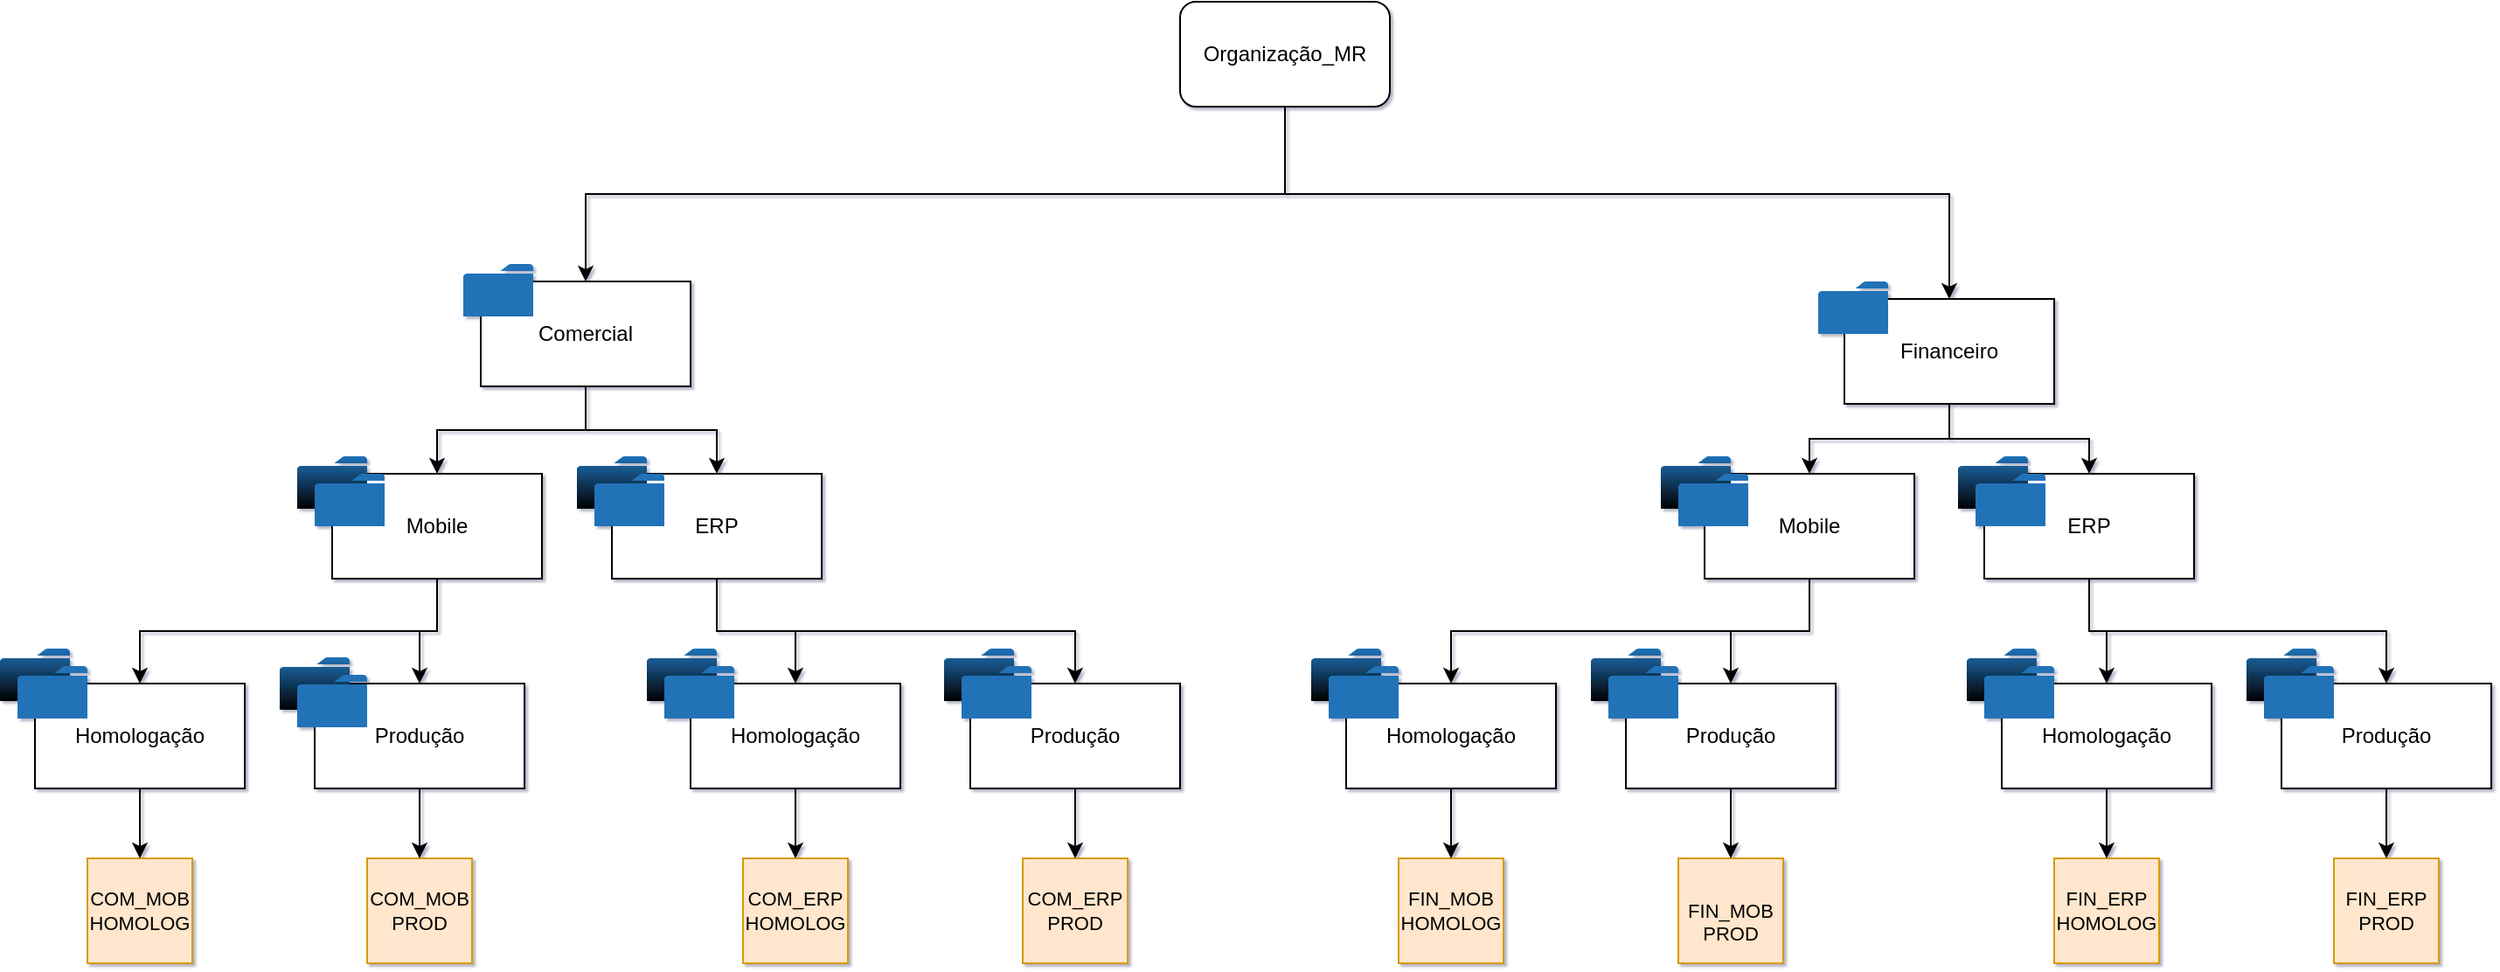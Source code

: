 <mxfile version="22.1.7" type="device" pages="2">
  <diagram name="Organização_MR" id="m24ul05NXFJ5dJRhtd3D">
    <mxGraphModel dx="1930" dy="472" grid="1" gridSize="10" guides="1" tooltips="1" connect="1" arrows="1" fold="1" page="1" pageScale="1" pageWidth="827" pageHeight="1169" background="none" math="0" shadow="1">
      <root>
        <mxCell id="0" />
        <mxCell id="1" parent="0" />
        <mxCell id="85pd6YmVLvLeTDUKKgcG-65" style="edgeStyle=orthogonalEdgeStyle;rounded=0;orthogonalLoop=1;jettySize=auto;html=1;exitX=0.5;exitY=1;exitDx=0;exitDy=0;" edge="1" parent="1" source="wjUs_u3mwewXCP6s2xi9-3" target="wjUs_u3mwewXCP6s2xi9-4">
          <mxGeometry relative="1" as="geometry" />
        </mxCell>
        <mxCell id="85pd6YmVLvLeTDUKKgcG-70" style="edgeStyle=orthogonalEdgeStyle;rounded=0;orthogonalLoop=1;jettySize=auto;html=1;exitX=0.5;exitY=1;exitDx=0;exitDy=0;" edge="1" parent="1" source="wjUs_u3mwewXCP6s2xi9-3" target="wjUs_u3mwewXCP6s2xi9-5">
          <mxGeometry relative="1" as="geometry">
            <Array as="points">
              <mxPoint x="435" y="120" />
              <mxPoint x="815" y="120" />
            </Array>
          </mxGeometry>
        </mxCell>
        <mxCell id="wjUs_u3mwewXCP6s2xi9-3" value="Organização_MR" style="rounded=1;whiteSpace=wrap;html=1;" parent="1" vertex="1">
          <mxGeometry x="375" y="10" width="120" height="60" as="geometry" />
        </mxCell>
        <mxCell id="wjUs_u3mwewXCP6s2xi9-23" style="edgeStyle=orthogonalEdgeStyle;rounded=0;orthogonalLoop=1;jettySize=auto;html=1;exitX=0.5;exitY=1;exitDx=0;exitDy=0;" parent="1" source="wjUs_u3mwewXCP6s2xi9-4" target="wjUs_u3mwewXCP6s2xi9-7" edge="1">
          <mxGeometry relative="1" as="geometry" />
        </mxCell>
        <mxCell id="wjUs_u3mwewXCP6s2xi9-26" style="edgeStyle=orthogonalEdgeStyle;rounded=0;orthogonalLoop=1;jettySize=auto;html=1;exitX=0.5;exitY=1;exitDx=0;exitDy=0;" parent="1" source="wjUs_u3mwewXCP6s2xi9-4" target="wjUs_u3mwewXCP6s2xi9-8" edge="1">
          <mxGeometry relative="1" as="geometry" />
        </mxCell>
        <mxCell id="wjUs_u3mwewXCP6s2xi9-4" value="Comercial" style="rounded=0;whiteSpace=wrap;html=1;" parent="1" vertex="1">
          <mxGeometry x="-25" y="170" width="120" height="60" as="geometry" />
        </mxCell>
        <mxCell id="wjUs_u3mwewXCP6s2xi9-27" style="edgeStyle=orthogonalEdgeStyle;rounded=0;orthogonalLoop=1;jettySize=auto;html=1;exitX=0.5;exitY=1;exitDx=0;exitDy=0;entryX=0.5;entryY=0;entryDx=0;entryDy=0;" parent="1" source="wjUs_u3mwewXCP6s2xi9-5" target="wjUs_u3mwewXCP6s2xi9-9" edge="1">
          <mxGeometry relative="1" as="geometry" />
        </mxCell>
        <mxCell id="wjUs_u3mwewXCP6s2xi9-28" style="edgeStyle=orthogonalEdgeStyle;rounded=0;orthogonalLoop=1;jettySize=auto;html=1;exitX=0.5;exitY=1;exitDx=0;exitDy=0;" parent="1" source="wjUs_u3mwewXCP6s2xi9-5" target="wjUs_u3mwewXCP6s2xi9-10" edge="1">
          <mxGeometry relative="1" as="geometry" />
        </mxCell>
        <mxCell id="wjUs_u3mwewXCP6s2xi9-5" value="Financeiro" style="rounded=0;whiteSpace=wrap;html=1;" parent="1" vertex="1">
          <mxGeometry x="755" y="180" width="120" height="60" as="geometry" />
        </mxCell>
        <mxCell id="85pd6YmVLvLeTDUKKgcG-79" style="edgeStyle=orthogonalEdgeStyle;rounded=0;orthogonalLoop=1;jettySize=auto;html=1;exitX=0.5;exitY=1;exitDx=0;exitDy=0;" edge="1" parent="1" source="wjUs_u3mwewXCP6s2xi9-7" target="85pd6YmVLvLeTDUKKgcG-56">
          <mxGeometry relative="1" as="geometry" />
        </mxCell>
        <mxCell id="85pd6YmVLvLeTDUKKgcG-80" style="edgeStyle=orthogonalEdgeStyle;rounded=0;orthogonalLoop=1;jettySize=auto;html=1;exitX=0.5;exitY=1;exitDx=0;exitDy=0;" edge="1" parent="1" source="wjUs_u3mwewXCP6s2xi9-7" target="85pd6YmVLvLeTDUKKgcG-57">
          <mxGeometry relative="1" as="geometry" />
        </mxCell>
        <mxCell id="wjUs_u3mwewXCP6s2xi9-7" value="Mobile" style="rounded=0;whiteSpace=wrap;html=1;" parent="1" vertex="1">
          <mxGeometry x="-110" y="280" width="120" height="60" as="geometry" />
        </mxCell>
        <mxCell id="85pd6YmVLvLeTDUKKgcG-81" style="edgeStyle=orthogonalEdgeStyle;rounded=0;orthogonalLoop=1;jettySize=auto;html=1;exitX=0.5;exitY=1;exitDx=0;exitDy=0;entryX=0.5;entryY=0;entryDx=0;entryDy=0;" edge="1" parent="1" source="wjUs_u3mwewXCP6s2xi9-8" target="85pd6YmVLvLeTDUKKgcG-63">
          <mxGeometry relative="1" as="geometry" />
        </mxCell>
        <mxCell id="85pd6YmVLvLeTDUKKgcG-82" style="edgeStyle=orthogonalEdgeStyle;rounded=0;orthogonalLoop=1;jettySize=auto;html=1;exitX=0.5;exitY=1;exitDx=0;exitDy=0;" edge="1" parent="1" source="wjUs_u3mwewXCP6s2xi9-8" target="85pd6YmVLvLeTDUKKgcG-62">
          <mxGeometry relative="1" as="geometry" />
        </mxCell>
        <mxCell id="wjUs_u3mwewXCP6s2xi9-8" value="ERP" style="rounded=0;whiteSpace=wrap;html=1;" parent="1" vertex="1">
          <mxGeometry x="50" y="280" width="120" height="60" as="geometry" />
        </mxCell>
        <mxCell id="85pd6YmVLvLeTDUKKgcG-71" style="edgeStyle=orthogonalEdgeStyle;rounded=0;orthogonalLoop=1;jettySize=auto;html=1;exitX=0.5;exitY=1;exitDx=0;exitDy=0;entryX=0.5;entryY=0;entryDx=0;entryDy=0;" edge="1" parent="1" source="wjUs_u3mwewXCP6s2xi9-9" target="85pd6YmVLvLeTDUKKgcG-66">
          <mxGeometry relative="1" as="geometry" />
        </mxCell>
        <mxCell id="85pd6YmVLvLeTDUKKgcG-72" style="edgeStyle=orthogonalEdgeStyle;rounded=0;orthogonalLoop=1;jettySize=auto;html=1;exitX=0.5;exitY=1;exitDx=0;exitDy=0;" edge="1" parent="1" source="wjUs_u3mwewXCP6s2xi9-9" target="85pd6YmVLvLeTDUKKgcG-67">
          <mxGeometry relative="1" as="geometry" />
        </mxCell>
        <mxCell id="wjUs_u3mwewXCP6s2xi9-9" value="Mobile" style="rounded=0;whiteSpace=wrap;html=1;" parent="1" vertex="1">
          <mxGeometry x="675" y="280" width="120" height="60" as="geometry" />
        </mxCell>
        <mxCell id="85pd6YmVLvLeTDUKKgcG-73" style="edgeStyle=orthogonalEdgeStyle;rounded=0;orthogonalLoop=1;jettySize=auto;html=1;exitX=0.5;exitY=1;exitDx=0;exitDy=0;" edge="1" parent="1" source="wjUs_u3mwewXCP6s2xi9-10" target="85pd6YmVLvLeTDUKKgcG-69">
          <mxGeometry relative="1" as="geometry" />
        </mxCell>
        <mxCell id="85pd6YmVLvLeTDUKKgcG-74" style="edgeStyle=orthogonalEdgeStyle;rounded=0;orthogonalLoop=1;jettySize=auto;html=1;exitX=0.5;exitY=1;exitDx=0;exitDy=0;entryX=0.5;entryY=0;entryDx=0;entryDy=0;" edge="1" parent="1" source="wjUs_u3mwewXCP6s2xi9-10" target="85pd6YmVLvLeTDUKKgcG-68">
          <mxGeometry relative="1" as="geometry" />
        </mxCell>
        <mxCell id="wjUs_u3mwewXCP6s2xi9-10" value="ERP" style="rounded=0;whiteSpace=wrap;html=1;" parent="1" vertex="1">
          <mxGeometry x="835" y="280" width="120" height="60" as="geometry" />
        </mxCell>
        <mxCell id="wjUs_u3mwewXCP6s2xi9-11" value="COM_MOB&lt;br style=&quot;font-size: 11px;&quot;&gt;HOMOLOG" style="whiteSpace=wrap;html=1;aspect=fixed;fontSize=11;labelBackgroundColor=none;fillColor=#ffe6cc;strokeColor=#d79b00;" parent="1" vertex="1">
          <mxGeometry x="-250" y="500" width="60" height="60" as="geometry" />
        </mxCell>
        <mxCell id="wjUs_u3mwewXCP6s2xi9-13" value="COM_MOB&lt;br style=&quot;font-size: 11px;&quot;&gt;PROD" style="whiteSpace=wrap;html=1;aspect=fixed;fontSize=11;labelBackgroundColor=none;fillColor=#ffe6cc;strokeColor=#d79b00;" parent="1" vertex="1">
          <mxGeometry x="-90" y="500" width="60" height="60" as="geometry" />
        </mxCell>
        <mxCell id="wjUs_u3mwewXCP6s2xi9-14" value="COM_ERP&lt;br style=&quot;font-size: 11px;&quot;&gt;HOMOLOG" style="whiteSpace=wrap;html=1;aspect=fixed;fontSize=11;labelBackgroundColor=none;fillColor=#ffe6cc;strokeColor=#d79b00;" parent="1" vertex="1">
          <mxGeometry x="125" y="500" width="60" height="60" as="geometry" />
        </mxCell>
        <mxCell id="wjUs_u3mwewXCP6s2xi9-15" value="COM_ERP&lt;br style=&quot;font-size: 11px;&quot;&gt;PROD" style="whiteSpace=wrap;html=1;aspect=fixed;fontSize=11;labelBackgroundColor=none;fillColor=#ffe6cc;strokeColor=#d79b00;" parent="1" vertex="1">
          <mxGeometry x="285" y="500" width="60" height="60" as="geometry" />
        </mxCell>
        <mxCell id="wjUs_u3mwewXCP6s2xi9-16" value="FIN_MOB&lt;br&gt;HOMOLOG" style="whiteSpace=wrap;html=1;aspect=fixed;fontSize=11;labelBackgroundColor=none;fillColor=#ffe6cc;strokeColor=#d79b00;" parent="1" vertex="1">
          <mxGeometry x="500" y="500" width="60" height="60" as="geometry" />
        </mxCell>
        <mxCell id="wjUs_u3mwewXCP6s2xi9-17" value="&lt;br&gt;&lt;span style=&quot;font-family: Helvetica; font-size: 11px; font-style: normal; font-variant-ligatures: normal; font-variant-caps: normal; font-weight: 400; letter-spacing: normal; orphans: 2; text-align: center; text-indent: 0px; text-transform: none; widows: 2; word-spacing: 0px; -webkit-text-stroke-width: 0px; text-decoration-thickness: initial; text-decoration-style: initial; text-decoration-color: initial; float: none; display: inline !important;&quot;&gt;FIN_MOB&lt;/span&gt;&lt;br style=&quot;border-color: var(--border-color); font-family: Helvetica; font-size: 11px; font-style: normal; font-variant-ligatures: normal; font-variant-caps: normal; font-weight: 400; letter-spacing: normal; orphans: 2; text-align: center; text-indent: 0px; text-transform: none; widows: 2; word-spacing: 0px; -webkit-text-stroke-width: 0px; text-decoration-thickness: initial; text-decoration-style: initial; text-decoration-color: initial;&quot;&gt;&lt;span style=&quot;font-family: Helvetica; font-size: 11px; font-style: normal; font-variant-ligatures: normal; font-variant-caps: normal; font-weight: 400; letter-spacing: normal; orphans: 2; text-align: center; text-indent: 0px; text-transform: none; widows: 2; word-spacing: 0px; -webkit-text-stroke-width: 0px; text-decoration-thickness: initial; text-decoration-style: initial; text-decoration-color: initial; float: none; display: inline !important;&quot;&gt;PROD&lt;/span&gt;&lt;br&gt;" style="whiteSpace=wrap;html=1;aspect=fixed;fontSize=11;labelBackgroundColor=none;fillColor=#ffe6cc;strokeColor=#d79b00;" parent="1" vertex="1">
          <mxGeometry x="660" y="500" width="60" height="60" as="geometry" />
        </mxCell>
        <mxCell id="wjUs_u3mwewXCP6s2xi9-18" value="FIN_ERP&lt;br&gt;HOMOLOG" style="whiteSpace=wrap;html=1;aspect=fixed;fontSize=11;labelBackgroundColor=none;fillColor=#ffe6cc;strokeColor=#d79b00;" parent="1" vertex="1">
          <mxGeometry x="875" y="500" width="60" height="60" as="geometry" />
        </mxCell>
        <mxCell id="wjUs_u3mwewXCP6s2xi9-19" value="FIN_ERP&lt;br&gt;PROD" style="whiteSpace=wrap;html=1;aspect=fixed;fontSize=11;labelBackgroundColor=none;fillColor=#ffe6cc;strokeColor=#d79b00;" parent="1" vertex="1">
          <mxGeometry x="1035" y="500" width="60" height="60" as="geometry" />
        </mxCell>
        <mxCell id="wjUs_u3mwewXCP6s2xi9-38" value="" style="sketch=0;pointerEvents=1;shadow=0;dashed=0;html=1;strokeColor=none;labelPosition=center;verticalLabelPosition=bottom;verticalAlign=top;outlineConnect=0;align=center;shape=mxgraph.office.concepts.folder;fillColor=#2072B8;" parent="1" vertex="1">
          <mxGeometry x="-35" y="160" width="40" height="30" as="geometry" />
        </mxCell>
        <mxCell id="wjUs_u3mwewXCP6s2xi9-39" value="" style="sketch=0;pointerEvents=1;shadow=0;dashed=0;html=1;strokeColor=none;labelPosition=center;verticalLabelPosition=bottom;verticalAlign=top;outlineConnect=0;align=center;shape=mxgraph.office.concepts.folder;fillColor=#2072B8;" parent="1" vertex="1">
          <mxGeometry x="740" y="170" width="40" height="30" as="geometry" />
        </mxCell>
        <mxCell id="wjUs_u3mwewXCP6s2xi9-40" value="" style="sketch=0;pointerEvents=1;shadow=0;dashed=0;html=1;strokeColor=none;labelPosition=center;verticalLabelPosition=bottom;verticalAlign=top;outlineConnect=0;align=center;shape=mxgraph.office.concepts.folder;fillColor=#2072B8;gradientColor=default;" parent="1" vertex="1">
          <mxGeometry x="-130" y="270" width="40" height="30" as="geometry" />
        </mxCell>
        <mxCell id="wjUs_u3mwewXCP6s2xi9-41" value="" style="sketch=0;pointerEvents=1;shadow=0;dashed=0;html=1;strokeColor=none;labelPosition=center;verticalLabelPosition=bottom;verticalAlign=top;outlineConnect=0;align=center;shape=mxgraph.office.concepts.folder;fillColor=#2072B8;" parent="1" vertex="1">
          <mxGeometry x="-120" y="280" width="40" height="30" as="geometry" />
        </mxCell>
        <mxCell id="wjUs_u3mwewXCP6s2xi9-42" value="" style="sketch=0;pointerEvents=1;shadow=0;dashed=0;html=1;strokeColor=none;labelPosition=center;verticalLabelPosition=bottom;verticalAlign=top;outlineConnect=0;align=center;shape=mxgraph.office.concepts.folder;fillColor=#2072B8;gradientColor=default;" parent="1" vertex="1">
          <mxGeometry x="30" y="270" width="40" height="30" as="geometry" />
        </mxCell>
        <mxCell id="wjUs_u3mwewXCP6s2xi9-43" value="" style="sketch=0;pointerEvents=1;shadow=0;dashed=0;html=1;strokeColor=none;labelPosition=center;verticalLabelPosition=bottom;verticalAlign=top;outlineConnect=0;align=center;shape=mxgraph.office.concepts.folder;fillColor=#2072B8;gradientColor=none;" parent="1" vertex="1">
          <mxGeometry x="40" y="280" width="40" height="30" as="geometry" />
        </mxCell>
        <mxCell id="wjUs_u3mwewXCP6s2xi9-44" value="" style="sketch=0;pointerEvents=1;shadow=0;dashed=0;html=1;strokeColor=none;labelPosition=center;verticalLabelPosition=bottom;verticalAlign=top;outlineConnect=0;align=center;shape=mxgraph.office.concepts.folder;fillColor=#2072B8;gradientColor=default;" parent="1" vertex="1">
          <mxGeometry x="650" y="270" width="40" height="30" as="geometry" />
        </mxCell>
        <mxCell id="wjUs_u3mwewXCP6s2xi9-45" value="" style="sketch=0;pointerEvents=1;shadow=0;dashed=0;html=1;strokeColor=none;labelPosition=center;verticalLabelPosition=bottom;verticalAlign=top;outlineConnect=0;align=center;shape=mxgraph.office.concepts.folder;fillColor=#2072B8;gradientColor=none;" parent="1" vertex="1">
          <mxGeometry x="660" y="280" width="40" height="30" as="geometry" />
        </mxCell>
        <mxCell id="wjUs_u3mwewXCP6s2xi9-46" value="" style="sketch=0;pointerEvents=1;shadow=0;dashed=0;html=1;strokeColor=none;labelPosition=center;verticalLabelPosition=bottom;verticalAlign=top;outlineConnect=0;align=center;shape=mxgraph.office.concepts.folder;fillColor=#2072B8;gradientColor=default;" parent="1" vertex="1">
          <mxGeometry x="820" y="270" width="40" height="30" as="geometry" />
        </mxCell>
        <mxCell id="wjUs_u3mwewXCP6s2xi9-47" value="" style="sketch=0;pointerEvents=1;shadow=0;dashed=0;html=1;strokeColor=none;labelPosition=center;verticalLabelPosition=bottom;verticalAlign=top;outlineConnect=0;align=center;shape=mxgraph.office.concepts.folder;fillColor=#2072B8;" parent="1" vertex="1">
          <mxGeometry x="830" y="280" width="40" height="30" as="geometry" />
        </mxCell>
        <mxCell id="85pd6YmVLvLeTDUKKgcG-83" style="edgeStyle=orthogonalEdgeStyle;rounded=0;orthogonalLoop=1;jettySize=auto;html=1;exitX=0.5;exitY=1;exitDx=0;exitDy=0;entryX=0.5;entryY=0;entryDx=0;entryDy=0;" edge="1" parent="1" source="85pd6YmVLvLeTDUKKgcG-56" target="wjUs_u3mwewXCP6s2xi9-11">
          <mxGeometry relative="1" as="geometry" />
        </mxCell>
        <mxCell id="85pd6YmVLvLeTDUKKgcG-56" value="Homologação" style="rounded=0;whiteSpace=wrap;html=1;" vertex="1" parent="1">
          <mxGeometry x="-280" y="400" width="120" height="60" as="geometry" />
        </mxCell>
        <mxCell id="85pd6YmVLvLeTDUKKgcG-84" style="edgeStyle=orthogonalEdgeStyle;rounded=0;orthogonalLoop=1;jettySize=auto;html=1;exitX=0.5;exitY=1;exitDx=0;exitDy=0;" edge="1" parent="1" source="85pd6YmVLvLeTDUKKgcG-57" target="wjUs_u3mwewXCP6s2xi9-13">
          <mxGeometry relative="1" as="geometry" />
        </mxCell>
        <mxCell id="85pd6YmVLvLeTDUKKgcG-57" value="Produção" style="rounded=0;whiteSpace=wrap;html=1;" vertex="1" parent="1">
          <mxGeometry x="-120" y="400" width="120" height="60" as="geometry" />
        </mxCell>
        <mxCell id="85pd6YmVLvLeTDUKKgcG-85" style="edgeStyle=orthogonalEdgeStyle;rounded=0;orthogonalLoop=1;jettySize=auto;html=1;exitX=0.5;exitY=1;exitDx=0;exitDy=0;" edge="1" parent="1" source="85pd6YmVLvLeTDUKKgcG-62" target="wjUs_u3mwewXCP6s2xi9-14">
          <mxGeometry relative="1" as="geometry" />
        </mxCell>
        <mxCell id="85pd6YmVLvLeTDUKKgcG-62" value="Homologação" style="rounded=0;whiteSpace=wrap;html=1;" vertex="1" parent="1">
          <mxGeometry x="95" y="400" width="120" height="60" as="geometry" />
        </mxCell>
        <mxCell id="85pd6YmVLvLeTDUKKgcG-86" style="edgeStyle=orthogonalEdgeStyle;rounded=0;orthogonalLoop=1;jettySize=auto;html=1;exitX=0.5;exitY=1;exitDx=0;exitDy=0;" edge="1" parent="1" source="85pd6YmVLvLeTDUKKgcG-63" target="wjUs_u3mwewXCP6s2xi9-15">
          <mxGeometry relative="1" as="geometry" />
        </mxCell>
        <mxCell id="85pd6YmVLvLeTDUKKgcG-63" value="Produção" style="rounded=0;whiteSpace=wrap;html=1;" vertex="1" parent="1">
          <mxGeometry x="255" y="400" width="120" height="60" as="geometry" />
        </mxCell>
        <mxCell id="85pd6YmVLvLeTDUKKgcG-78" style="edgeStyle=orthogonalEdgeStyle;rounded=0;orthogonalLoop=1;jettySize=auto;html=1;exitX=0.5;exitY=1;exitDx=0;exitDy=0;entryX=0.5;entryY=0;entryDx=0;entryDy=0;" edge="1" parent="1" source="85pd6YmVLvLeTDUKKgcG-66" target="wjUs_u3mwewXCP6s2xi9-16">
          <mxGeometry relative="1" as="geometry" />
        </mxCell>
        <mxCell id="85pd6YmVLvLeTDUKKgcG-66" value="Homologação" style="rounded=0;whiteSpace=wrap;html=1;" vertex="1" parent="1">
          <mxGeometry x="470" y="400" width="120" height="60" as="geometry" />
        </mxCell>
        <mxCell id="85pd6YmVLvLeTDUKKgcG-77" style="edgeStyle=orthogonalEdgeStyle;rounded=0;orthogonalLoop=1;jettySize=auto;html=1;exitX=0.5;exitY=1;exitDx=0;exitDy=0;" edge="1" parent="1" source="85pd6YmVLvLeTDUKKgcG-67" target="wjUs_u3mwewXCP6s2xi9-17">
          <mxGeometry relative="1" as="geometry" />
        </mxCell>
        <mxCell id="85pd6YmVLvLeTDUKKgcG-67" value="Produção" style="rounded=0;whiteSpace=wrap;html=1;" vertex="1" parent="1">
          <mxGeometry x="630" y="400" width="120" height="60" as="geometry" />
        </mxCell>
        <mxCell id="85pd6YmVLvLeTDUKKgcG-75" style="edgeStyle=orthogonalEdgeStyle;rounded=0;orthogonalLoop=1;jettySize=auto;html=1;exitX=0.5;exitY=1;exitDx=0;exitDy=0;" edge="1" parent="1" source="85pd6YmVLvLeTDUKKgcG-68" target="wjUs_u3mwewXCP6s2xi9-18">
          <mxGeometry relative="1" as="geometry" />
        </mxCell>
        <mxCell id="85pd6YmVLvLeTDUKKgcG-68" value="Homologação" style="rounded=0;whiteSpace=wrap;html=1;" vertex="1" parent="1">
          <mxGeometry x="845" y="400" width="120" height="60" as="geometry" />
        </mxCell>
        <mxCell id="85pd6YmVLvLeTDUKKgcG-76" style="edgeStyle=orthogonalEdgeStyle;rounded=0;orthogonalLoop=1;jettySize=auto;html=1;exitX=0.5;exitY=1;exitDx=0;exitDy=0;" edge="1" parent="1" source="85pd6YmVLvLeTDUKKgcG-69" target="wjUs_u3mwewXCP6s2xi9-19">
          <mxGeometry relative="1" as="geometry" />
        </mxCell>
        <mxCell id="85pd6YmVLvLeTDUKKgcG-69" value="Produção" style="rounded=0;whiteSpace=wrap;html=1;" vertex="1" parent="1">
          <mxGeometry x="1005" y="400" width="120" height="60" as="geometry" />
        </mxCell>
        <mxCell id="85pd6YmVLvLeTDUKKgcG-87" value="" style="sketch=0;pointerEvents=1;shadow=0;dashed=0;html=1;strokeColor=none;labelPosition=center;verticalLabelPosition=bottom;verticalAlign=top;outlineConnect=0;align=center;shape=mxgraph.office.concepts.folder;fillColor=#2072B8;gradientColor=default;" vertex="1" parent="1">
          <mxGeometry x="-300" y="380" width="40" height="30" as="geometry" />
        </mxCell>
        <mxCell id="85pd6YmVLvLeTDUKKgcG-88" value="" style="sketch=0;pointerEvents=1;shadow=0;dashed=0;html=1;strokeColor=none;labelPosition=center;verticalLabelPosition=bottom;verticalAlign=top;outlineConnect=0;align=center;shape=mxgraph.office.concepts.folder;fillColor=#2072B8;" vertex="1" parent="1">
          <mxGeometry x="-290" y="390" width="40" height="30" as="geometry" />
        </mxCell>
        <mxCell id="85pd6YmVLvLeTDUKKgcG-89" value="" style="sketch=0;pointerEvents=1;shadow=0;dashed=0;html=1;strokeColor=none;labelPosition=center;verticalLabelPosition=bottom;verticalAlign=top;outlineConnect=0;align=center;shape=mxgraph.office.concepts.folder;fillColor=#2072B8;gradientColor=default;" vertex="1" parent="1">
          <mxGeometry x="-140" y="385" width="40" height="30" as="geometry" />
        </mxCell>
        <mxCell id="85pd6YmVLvLeTDUKKgcG-90" value="" style="sketch=0;pointerEvents=1;shadow=0;dashed=0;html=1;strokeColor=none;labelPosition=center;verticalLabelPosition=bottom;verticalAlign=top;outlineConnect=0;align=center;shape=mxgraph.office.concepts.folder;fillColor=#2072B8;" vertex="1" parent="1">
          <mxGeometry x="-130" y="395" width="40" height="30" as="geometry" />
        </mxCell>
        <mxCell id="85pd6YmVLvLeTDUKKgcG-91" value="" style="sketch=0;pointerEvents=1;shadow=0;dashed=0;html=1;strokeColor=none;labelPosition=center;verticalLabelPosition=bottom;verticalAlign=top;outlineConnect=0;align=center;shape=mxgraph.office.concepts.folder;fillColor=#2072B8;gradientColor=default;" vertex="1" parent="1">
          <mxGeometry x="70" y="380" width="40" height="30" as="geometry" />
        </mxCell>
        <mxCell id="85pd6YmVLvLeTDUKKgcG-92" value="" style="sketch=0;pointerEvents=1;shadow=0;dashed=0;html=1;strokeColor=none;labelPosition=center;verticalLabelPosition=bottom;verticalAlign=top;outlineConnect=0;align=center;shape=mxgraph.office.concepts.folder;fillColor=#2072B8;" vertex="1" parent="1">
          <mxGeometry x="80" y="390" width="40" height="30" as="geometry" />
        </mxCell>
        <mxCell id="85pd6YmVLvLeTDUKKgcG-93" value="" style="sketch=0;pointerEvents=1;shadow=0;dashed=0;html=1;strokeColor=none;labelPosition=center;verticalLabelPosition=bottom;verticalAlign=top;outlineConnect=0;align=center;shape=mxgraph.office.concepts.folder;fillColor=#2072B8;gradientColor=default;" vertex="1" parent="1">
          <mxGeometry x="240" y="380" width="40" height="30" as="geometry" />
        </mxCell>
        <mxCell id="85pd6YmVLvLeTDUKKgcG-94" value="" style="sketch=0;pointerEvents=1;shadow=0;dashed=0;html=1;strokeColor=none;labelPosition=center;verticalLabelPosition=bottom;verticalAlign=top;outlineConnect=0;align=center;shape=mxgraph.office.concepts.folder;fillColor=#2072B8;" vertex="1" parent="1">
          <mxGeometry x="250" y="390" width="40" height="30" as="geometry" />
        </mxCell>
        <mxCell id="85pd6YmVLvLeTDUKKgcG-99" value="" style="sketch=0;pointerEvents=1;shadow=0;dashed=0;html=1;strokeColor=none;labelPosition=center;verticalLabelPosition=bottom;verticalAlign=top;outlineConnect=0;align=center;shape=mxgraph.office.concepts.folder;fillColor=#2072B8;gradientColor=default;" vertex="1" parent="1">
          <mxGeometry x="450" y="380" width="40" height="30" as="geometry" />
        </mxCell>
        <mxCell id="85pd6YmVLvLeTDUKKgcG-100" value="" style="sketch=0;pointerEvents=1;shadow=0;dashed=0;html=1;strokeColor=none;labelPosition=center;verticalLabelPosition=bottom;verticalAlign=top;outlineConnect=0;align=center;shape=mxgraph.office.concepts.folder;fillColor=#2072B8;" vertex="1" parent="1">
          <mxGeometry x="460" y="390" width="40" height="30" as="geometry" />
        </mxCell>
        <mxCell id="85pd6YmVLvLeTDUKKgcG-101" value="" style="sketch=0;pointerEvents=1;shadow=0;dashed=0;html=1;strokeColor=none;labelPosition=center;verticalLabelPosition=bottom;verticalAlign=top;outlineConnect=0;align=center;shape=mxgraph.office.concepts.folder;fillColor=#2072B8;gradientColor=default;" vertex="1" parent="1">
          <mxGeometry x="610" y="380" width="40" height="30" as="geometry" />
        </mxCell>
        <mxCell id="85pd6YmVLvLeTDUKKgcG-102" value="" style="sketch=0;pointerEvents=1;shadow=0;dashed=0;html=1;strokeColor=none;labelPosition=center;verticalLabelPosition=bottom;verticalAlign=top;outlineConnect=0;align=center;shape=mxgraph.office.concepts.folder;fillColor=#2072B8;" vertex="1" parent="1">
          <mxGeometry x="620" y="390" width="40" height="30" as="geometry" />
        </mxCell>
        <mxCell id="85pd6YmVLvLeTDUKKgcG-103" value="" style="sketch=0;pointerEvents=1;shadow=0;dashed=0;html=1;strokeColor=none;labelPosition=center;verticalLabelPosition=bottom;verticalAlign=top;outlineConnect=0;align=center;shape=mxgraph.office.concepts.folder;fillColor=#2072B8;gradientColor=default;" vertex="1" parent="1">
          <mxGeometry x="825" y="380" width="40" height="30" as="geometry" />
        </mxCell>
        <mxCell id="85pd6YmVLvLeTDUKKgcG-104" value="" style="sketch=0;pointerEvents=1;shadow=0;dashed=0;html=1;strokeColor=none;labelPosition=center;verticalLabelPosition=bottom;verticalAlign=top;outlineConnect=0;align=center;shape=mxgraph.office.concepts.folder;fillColor=#2072B8;" vertex="1" parent="1">
          <mxGeometry x="835" y="390" width="40" height="30" as="geometry" />
        </mxCell>
        <mxCell id="85pd6YmVLvLeTDUKKgcG-105" value="" style="sketch=0;pointerEvents=1;shadow=0;dashed=0;html=1;strokeColor=none;labelPosition=center;verticalLabelPosition=bottom;verticalAlign=top;outlineConnect=0;align=center;shape=mxgraph.office.concepts.folder;fillColor=#2072B8;gradientColor=default;" vertex="1" parent="1">
          <mxGeometry x="985" y="380" width="40" height="30" as="geometry" />
        </mxCell>
        <mxCell id="85pd6YmVLvLeTDUKKgcG-106" value="" style="sketch=0;pointerEvents=1;shadow=0;dashed=0;html=1;strokeColor=none;labelPosition=center;verticalLabelPosition=bottom;verticalAlign=top;outlineConnect=0;align=center;shape=mxgraph.office.concepts.folder;fillColor=#2072B8;" vertex="1" parent="1">
          <mxGeometry x="995" y="390" width="40" height="30" as="geometry" />
        </mxCell>
      </root>
    </mxGraphModel>
  </diagram>
  <diagram id="eV58hmzFnuofk8N-VPoM" name="Organização_Grupos">
    <mxGraphModel dx="1103" dy="472" grid="1" gridSize="10" guides="1" tooltips="1" connect="1" arrows="1" fold="1" page="1" pageScale="1" pageWidth="827" pageHeight="1169" math="0" shadow="0">
      <root>
        <mxCell id="0" />
        <mxCell id="1" parent="0" />
        <mxCell id="7Gej1M2fv9DKwfQSvga3-62" style="edgeStyle=orthogonalEdgeStyle;rounded=0;orthogonalLoop=1;jettySize=auto;html=1;exitX=0.5;exitY=1;exitDx=0;exitDy=0;entryX=0.5;entryY=0;entryDx=0;entryDy=0;" edge="1" parent="1" source="7Gej1M2fv9DKwfQSvga3-1" target="7Gej1M2fv9DKwfQSvga3-53">
          <mxGeometry relative="1" as="geometry" />
        </mxCell>
        <mxCell id="7Gej1M2fv9DKwfQSvga3-1" value="Organização_MR" style="rounded=1;whiteSpace=wrap;html=1;" vertex="1" parent="1">
          <mxGeometry x="380" y="20" width="120" height="60" as="geometry" />
        </mxCell>
        <mxCell id="7Gej1M2fv9DKwfQSvga3-49" style="edgeStyle=orthogonalEdgeStyle;rounded=0;orthogonalLoop=1;jettySize=auto;html=1;exitX=0.5;exitY=1;exitDx=0;exitDy=0;" edge="1" parent="1" source="7Gej1M2fv9DKwfQSvga3-2" target="7Gej1M2fv9DKwfQSvga3-31">
          <mxGeometry relative="1" as="geometry" />
        </mxCell>
        <mxCell id="7Gej1M2fv9DKwfQSvga3-2" value="Financeiro" style="rounded=0;whiteSpace=wrap;html=1;" vertex="1" parent="1">
          <mxGeometry x="110" y="240" width="120" height="60" as="geometry" />
        </mxCell>
        <mxCell id="7Gej1M2fv9DKwfQSvga3-51" style="edgeStyle=orthogonalEdgeStyle;rounded=0;orthogonalLoop=1;jettySize=auto;html=1;exitX=0.5;exitY=1;exitDx=0;exitDy=0;entryX=0.5;entryY=0;entryDx=0;entryDy=0;" edge="1" parent="1" source="7Gej1M2fv9DKwfQSvga3-3" target="7Gej1M2fv9DKwfQSvga3-33">
          <mxGeometry relative="1" as="geometry" />
        </mxCell>
        <mxCell id="7Gej1M2fv9DKwfQSvga3-3" value="Comercial" style="rounded=0;whiteSpace=wrap;html=1;" vertex="1" parent="1">
          <mxGeometry x="460" y="240" width="120" height="60" as="geometry" />
        </mxCell>
        <mxCell id="7Gej1M2fv9DKwfQSvga3-50" style="edgeStyle=orthogonalEdgeStyle;rounded=0;orthogonalLoop=1;jettySize=auto;html=1;exitX=0.5;exitY=1;exitDx=0;exitDy=0;entryX=0.5;entryY=0;entryDx=0;entryDy=0;" edge="1" parent="1" source="7Gej1M2fv9DKwfQSvga3-4" target="7Gej1M2fv9DKwfQSvga3-32">
          <mxGeometry relative="1" as="geometry" />
        </mxCell>
        <mxCell id="7Gej1M2fv9DKwfQSvga3-4" value="DevOps" style="rounded=0;whiteSpace=wrap;html=1;" vertex="1" parent="1">
          <mxGeometry x="290" y="240" width="120" height="60" as="geometry" />
        </mxCell>
        <mxCell id="7Gej1M2fv9DKwfQSvga3-52" style="edgeStyle=orthogonalEdgeStyle;rounded=0;orthogonalLoop=1;jettySize=auto;html=1;exitX=0.5;exitY=1;exitDx=0;exitDy=0;entryX=0.5;entryY=0;entryDx=0;entryDy=0;" edge="1" parent="1" source="7Gej1M2fv9DKwfQSvga3-5" target="7Gej1M2fv9DKwfQSvga3-34">
          <mxGeometry relative="1" as="geometry" />
        </mxCell>
        <mxCell id="7Gej1M2fv9DKwfQSvga3-5" value="Marketing" style="rounded=0;whiteSpace=wrap;html=1;" vertex="1" parent="1">
          <mxGeometry x="620" y="240" width="120" height="60" as="geometry" />
        </mxCell>
        <mxCell id="7Gej1M2fv9DKwfQSvga3-8" value="" style="sketch=0;outlineConnect=0;fontColor=#232F3E;gradientColor=none;strokeColor=#232F3E;fillColor=#ffffff;dashed=0;verticalLabelPosition=bottom;verticalAlign=top;align=center;html=1;fontSize=12;fontStyle=0;aspect=fixed;shape=mxgraph.aws4.resourceIcon;resIcon=mxgraph.aws4.users;" vertex="1" parent="1">
          <mxGeometry x="260" y="220" width="60" height="60" as="geometry" />
        </mxCell>
        <mxCell id="7Gej1M2fv9DKwfQSvga3-9" value="" style="sketch=0;outlineConnect=0;fontColor=#232F3E;gradientColor=none;strokeColor=#232F3E;fillColor=#ffffff;dashed=0;verticalLabelPosition=bottom;verticalAlign=top;align=center;html=1;fontSize=12;fontStyle=0;aspect=fixed;shape=mxgraph.aws4.resourceIcon;resIcon=mxgraph.aws4.users;" vertex="1" parent="1">
          <mxGeometry x="80" y="220" width="60" height="60" as="geometry" />
        </mxCell>
        <mxCell id="7Gej1M2fv9DKwfQSvga3-10" value="" style="sketch=0;outlineConnect=0;fontColor=#232F3E;gradientColor=none;strokeColor=#232F3E;fillColor=#ffffff;dashed=0;verticalLabelPosition=bottom;verticalAlign=top;align=center;html=1;fontSize=12;fontStyle=0;aspect=fixed;shape=mxgraph.aws4.resourceIcon;resIcon=mxgraph.aws4.users;" vertex="1" parent="1">
          <mxGeometry x="550" y="220" width="60" height="60" as="geometry" />
        </mxCell>
        <mxCell id="7Gej1M2fv9DKwfQSvga3-11" value="" style="sketch=0;outlineConnect=0;fontColor=#232F3E;gradientColor=none;strokeColor=#232F3E;fillColor=#ffffff;dashed=0;verticalLabelPosition=bottom;verticalAlign=top;align=center;html=1;fontSize=12;fontStyle=0;aspect=fixed;shape=mxgraph.aws4.resourceIcon;resIcon=mxgraph.aws4.users;" vertex="1" parent="1">
          <mxGeometry x="710" y="220" width="60" height="60" as="geometry" />
        </mxCell>
        <mxCell id="7Gej1M2fv9DKwfQSvga3-31" value="" style="whiteSpace=wrap;html=1;aspect=fixed;" vertex="1" parent="1">
          <mxGeometry x="125" y="350" width="90" height="90" as="geometry" />
        </mxCell>
        <mxCell id="7Gej1M2fv9DKwfQSvga3-32" value="" style="whiteSpace=wrap;html=1;aspect=fixed;" vertex="1" parent="1">
          <mxGeometry x="305" y="350" width="90" height="90" as="geometry" />
        </mxCell>
        <mxCell id="7Gej1M2fv9DKwfQSvga3-33" value="" style="whiteSpace=wrap;html=1;aspect=fixed;" vertex="1" parent="1">
          <mxGeometry x="475" y="350" width="90" height="90" as="geometry" />
        </mxCell>
        <mxCell id="7Gej1M2fv9DKwfQSvga3-34" value="" style="whiteSpace=wrap;html=1;aspect=fixed;" vertex="1" parent="1">
          <mxGeometry x="635" y="350" width="90" height="90" as="geometry" />
        </mxCell>
        <mxCell id="7Gej1M2fv9DKwfQSvga3-40" value="Users" style="sketch=0;outlineConnect=0;fontColor=#232F3E;gradientColor=none;strokeColor=#232F3E;fillColor=#ffffff;dashed=0;verticalLabelPosition=bottom;verticalAlign=top;align=center;html=1;fontSize=12;fontStyle=0;aspect=fixed;shape=mxgraph.aws4.resourceIcon;resIcon=mxgraph.aws4.users;" vertex="1" parent="1">
          <mxGeometry x="140" y="360" width="60" height="60" as="geometry" />
        </mxCell>
        <mxCell id="7Gej1M2fv9DKwfQSvga3-41" value="Users" style="sketch=0;outlineConnect=0;fontColor=#232F3E;gradientColor=none;strokeColor=#232F3E;fillColor=#ffffff;dashed=0;verticalLabelPosition=bottom;verticalAlign=top;align=center;html=1;fontSize=12;fontStyle=0;aspect=fixed;shape=mxgraph.aws4.resourceIcon;resIcon=mxgraph.aws4.users;" vertex="1" parent="1">
          <mxGeometry x="320" y="360" width="60" height="60" as="geometry" />
        </mxCell>
        <mxCell id="7Gej1M2fv9DKwfQSvga3-42" value="Users" style="sketch=0;outlineConnect=0;fontColor=#232F3E;gradientColor=none;strokeColor=#232F3E;fillColor=#ffffff;dashed=0;verticalLabelPosition=bottom;verticalAlign=top;align=center;html=1;fontSize=12;fontStyle=0;aspect=fixed;shape=mxgraph.aws4.resourceIcon;resIcon=mxgraph.aws4.users;" vertex="1" parent="1">
          <mxGeometry x="490" y="360" width="60" height="60" as="geometry" />
        </mxCell>
        <mxCell id="7Gej1M2fv9DKwfQSvga3-43" value="Users" style="sketch=0;outlineConnect=0;fontColor=#232F3E;gradientColor=none;strokeColor=#232F3E;fillColor=#ffffff;dashed=0;verticalLabelPosition=bottom;verticalAlign=top;align=center;html=1;fontSize=12;fontStyle=0;aspect=fixed;shape=mxgraph.aws4.resourceIcon;resIcon=mxgraph.aws4.users;" vertex="1" parent="1">
          <mxGeometry x="650" y="360" width="60" height="60" as="geometry" />
        </mxCell>
        <mxCell id="7Gej1M2fv9DKwfQSvga3-58" style="edgeStyle=orthogonalEdgeStyle;rounded=0;orthogonalLoop=1;jettySize=auto;html=1;exitX=0.5;exitY=1;exitDx=0;exitDy=0;entryX=0.5;entryY=0;entryDx=0;entryDy=0;" edge="1" parent="1" source="7Gej1M2fv9DKwfQSvga3-53" target="7Gej1M2fv9DKwfQSvga3-2">
          <mxGeometry relative="1" as="geometry" />
        </mxCell>
        <mxCell id="7Gej1M2fv9DKwfQSvga3-59" style="edgeStyle=orthogonalEdgeStyle;rounded=0;orthogonalLoop=1;jettySize=auto;html=1;exitX=0.5;exitY=1;exitDx=0;exitDy=0;entryX=0.5;entryY=0;entryDx=0;entryDy=0;" edge="1" parent="1" source="7Gej1M2fv9DKwfQSvga3-53" target="7Gej1M2fv9DKwfQSvga3-5">
          <mxGeometry relative="1" as="geometry" />
        </mxCell>
        <mxCell id="7Gej1M2fv9DKwfQSvga3-60" style="edgeStyle=orthogonalEdgeStyle;rounded=0;orthogonalLoop=1;jettySize=auto;html=1;exitX=0.5;exitY=1;exitDx=0;exitDy=0;" edge="1" parent="1" source="7Gej1M2fv9DKwfQSvga3-53" target="7Gej1M2fv9DKwfQSvga3-3">
          <mxGeometry relative="1" as="geometry" />
        </mxCell>
        <mxCell id="7Gej1M2fv9DKwfQSvga3-61" style="edgeStyle=orthogonalEdgeStyle;rounded=0;orthogonalLoop=1;jettySize=auto;html=1;exitX=0.5;exitY=1;exitDx=0;exitDy=0;" edge="1" parent="1" source="7Gej1M2fv9DKwfQSvga3-53" target="7Gej1M2fv9DKwfQSvga3-4">
          <mxGeometry relative="1" as="geometry" />
        </mxCell>
        <mxCell id="7Gej1M2fv9DKwfQSvga3-53" value="Admin_User" style="rounded=0;whiteSpace=wrap;html=1;" vertex="1" parent="1">
          <mxGeometry x="380" y="110" width="120" height="60" as="geometry" />
        </mxCell>
        <mxCell id="7Gej1M2fv9DKwfQSvga3-57" value="" style="sketch=0;pointerEvents=1;shadow=0;dashed=0;html=1;strokeColor=none;fillColor=#505050;labelPosition=center;verticalLabelPosition=bottom;verticalAlign=top;outlineConnect=0;align=center;shape=mxgraph.office.users.tenant_admin;" vertex="1" parent="1">
          <mxGeometry x="360" y="90" width="40" height="50" as="geometry" />
        </mxCell>
      </root>
    </mxGraphModel>
  </diagram>
</mxfile>
